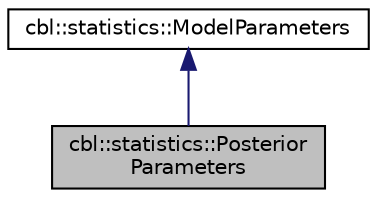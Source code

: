 digraph "cbl::statistics::PosteriorParameters"
{
  edge [fontname="Helvetica",fontsize="10",labelfontname="Helvetica",labelfontsize="10"];
  node [fontname="Helvetica",fontsize="10",shape=record];
  Node2 [label="cbl::statistics::Posterior\lParameters",height=0.2,width=0.4,color="black", fillcolor="grey75", style="filled", fontcolor="black"];
  Node3 -> Node2 [dir="back",color="midnightblue",fontsize="10",style="solid",fontname="Helvetica"];
  Node3 [label="cbl::statistics::ModelParameters",height=0.2,width=0.4,color="black", fillcolor="white", style="filled",URL="$d6/ddb/classcbl_1_1statistics_1_1ModelParameters.html",tooltip="The class ModelParameters. "];
}
